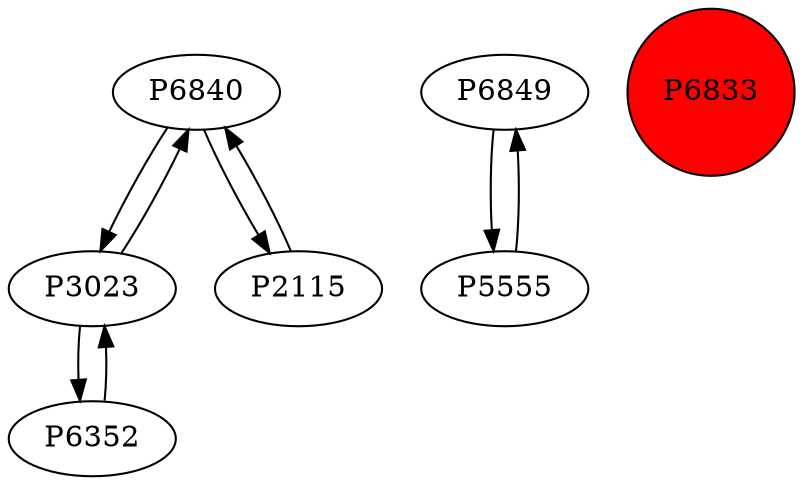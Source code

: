 digraph {
	P6840 -> P3023
	P6840 -> P2115
	P6352 -> P3023
	P3023 -> P6352
	P6849 -> P5555
	P3023 -> P6840
	P5555 -> P6849
	P2115 -> P6840
	P6833 [shape=circle]
	P6833 [style=filled]
	P6833 [fillcolor=red]
}
